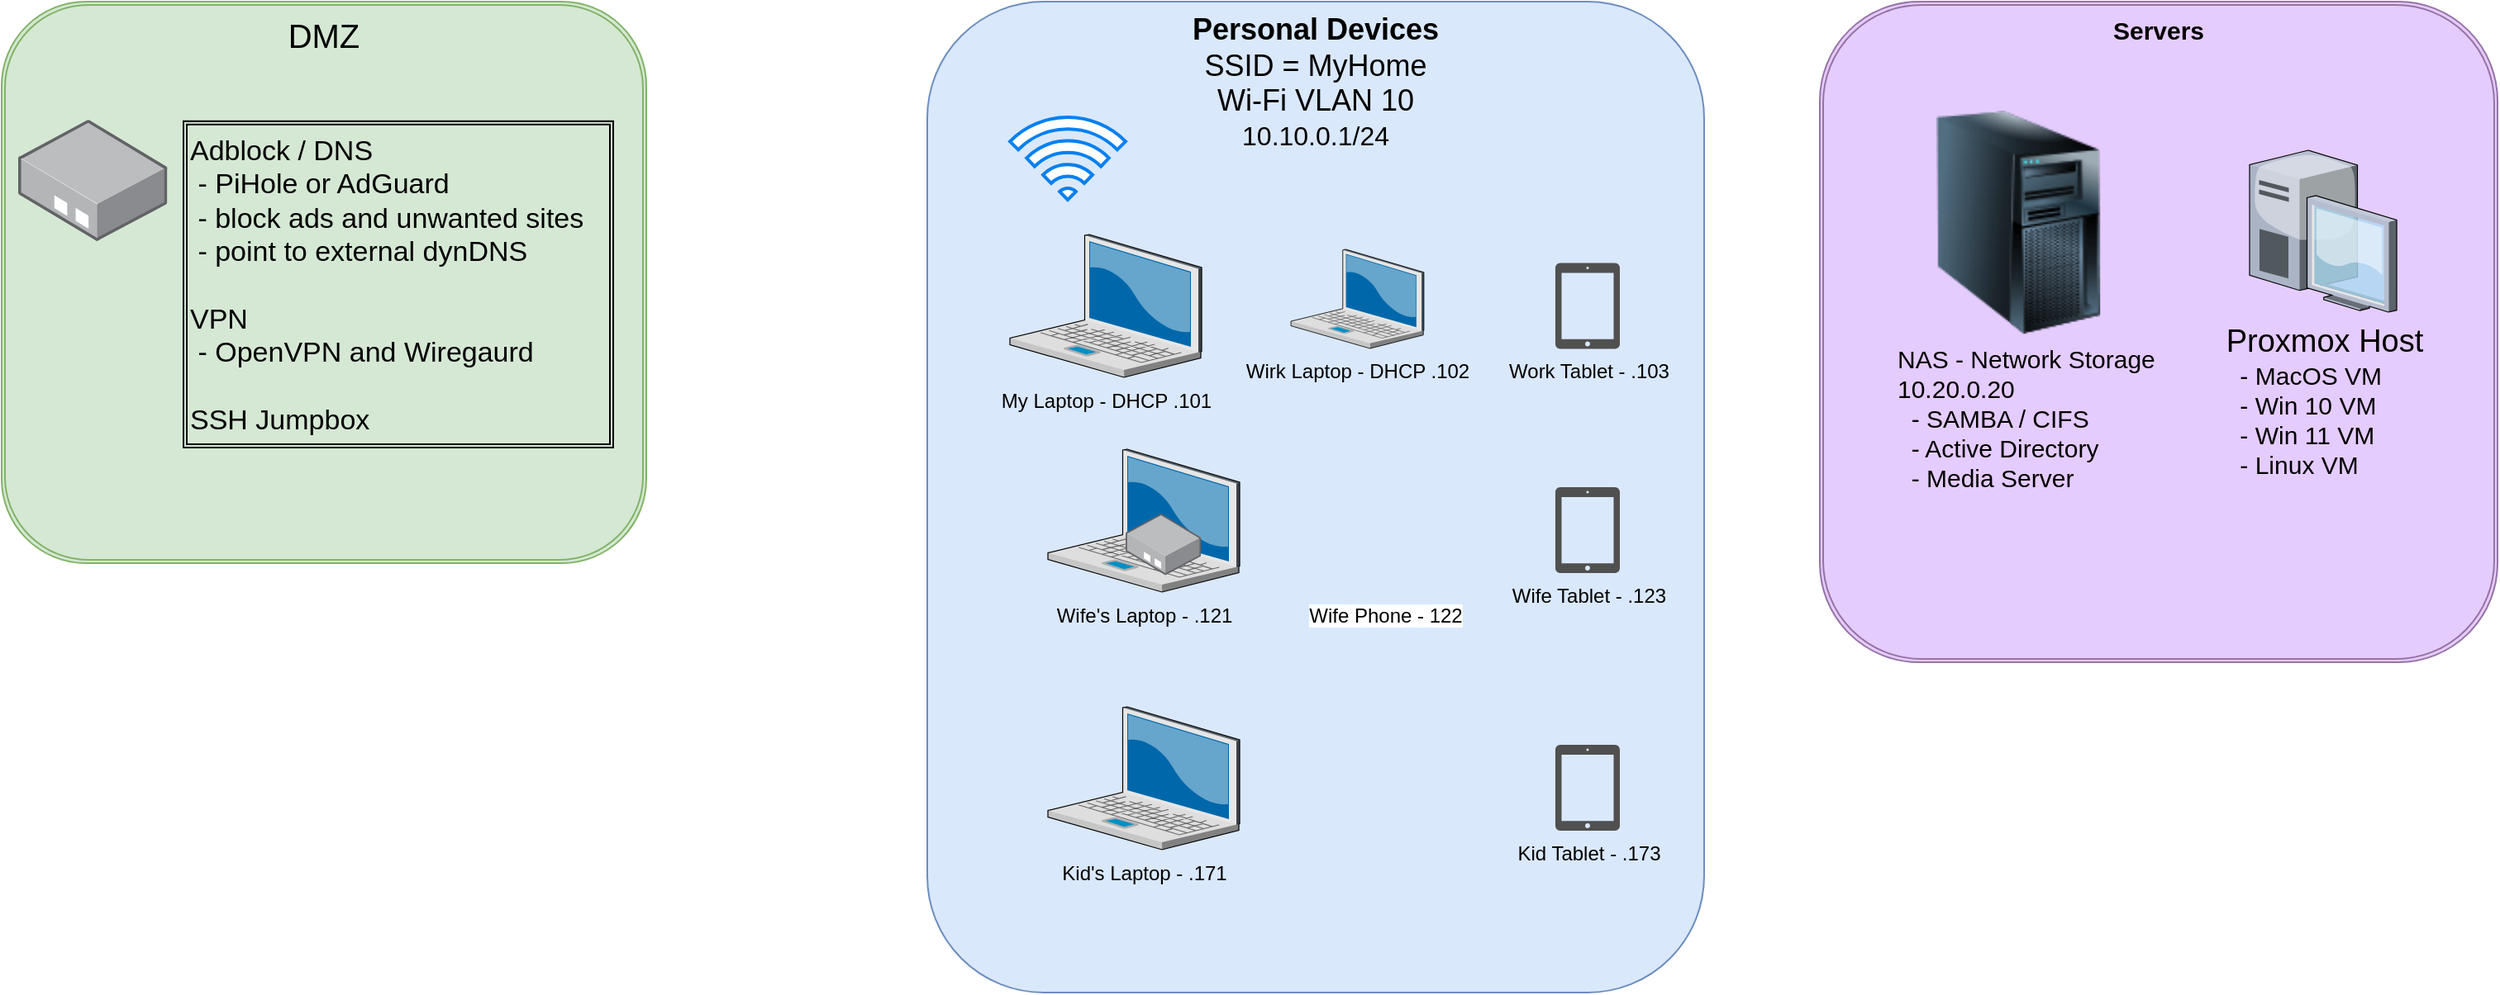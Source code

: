 <mxfile version="21.0.6" type="github">
  <diagram name="Page-1" id="CxP3ihrh33-720mjl4FX">
    <mxGraphModel dx="3159" dy="1194" grid="1" gridSize="10" guides="1" tooltips="1" connect="1" arrows="1" fold="1" page="1" pageScale="1" pageWidth="1200" pageHeight="1920" math="0" shadow="0">
      <root>
        <mxCell id="0" />
        <mxCell id="1" parent="0" />
        <mxCell id="Xmdy9W3AYmFhp-Yp_AOq-30" value="&lt;font style=&quot;font-size: 18px;&quot;&gt;&lt;sup&gt;&lt;b&gt;Servers&lt;/b&gt;&lt;/sup&gt;&lt;/font&gt;" style="shape=ext;double=1;rounded=1;whiteSpace=wrap;html=1;fillColor=#E5CCFF;strokeColor=#9673a6;verticalAlign=top;" vertex="1" parent="1">
          <mxGeometry x="280" y="250" width="410" height="400" as="geometry" />
        </mxCell>
        <mxCell id="Xmdy9W3AYmFhp-Yp_AOq-19" value="&lt;div style=&quot;text-align: left;&quot;&gt;&lt;span style=&quot;font-size: 19px; background-color: initial;&quot;&gt;Proxmox Host&lt;/span&gt;&lt;/div&gt;&lt;font style=&quot;font-size: 15px;&quot;&gt;&lt;div style=&quot;text-align: left;&quot;&gt;&lt;font style=&quot;background-color: initial; font-size: 15px;&quot;&gt;&amp;nbsp; -&lt;/font&gt;&lt;span style=&quot;background-color: initial;&quot;&gt;&amp;nbsp;MacOS VM&lt;/span&gt;&lt;/div&gt;&lt;/font&gt;&lt;div style=&quot;text-align: left; font-size: 15px;&quot;&gt;&lt;span style=&quot;background-color: initial;&quot;&gt;&lt;font style=&quot;font-size: 15px;&quot;&gt;&amp;nbsp; - Win 10 VM&lt;/font&gt;&lt;/span&gt;&lt;/div&gt;&lt;div style=&quot;text-align: left; font-size: 15px;&quot;&gt;&lt;span style=&quot;background-color: initial;&quot;&gt;&lt;font style=&quot;font-size: 15px;&quot;&gt;&amp;nbsp; - Win 11 VM&lt;/font&gt;&lt;/span&gt;&lt;/div&gt;&lt;div style=&quot;text-align: left; font-size: 15px;&quot;&gt;&lt;span style=&quot;background-color: initial;&quot;&gt;&lt;font style=&quot;font-size: 15px;&quot;&gt;&amp;nbsp; - Linux VM&amp;nbsp;&lt;/font&gt;&lt;/span&gt;&lt;/div&gt;" style="verticalLabelPosition=bottom;sketch=0;aspect=fixed;html=1;verticalAlign=top;strokeColor=none;align=center;outlineConnect=0;shape=mxgraph.citrix.desktop;" vertex="1" parent="1">
          <mxGeometry x="540" y="340.0" width="89" height="98" as="geometry" />
        </mxCell>
        <mxCell id="Xmdy9W3AYmFhp-Yp_AOq-21" value="" style="group;fontSize=20;" vertex="1" connectable="0" parent="1">
          <mxGeometry x="-260" y="250" width="470" height="600" as="geometry" />
        </mxCell>
        <mxCell id="Xmdy9W3AYmFhp-Yp_AOq-1" value="&lt;font style=&quot;&quot;&gt;&lt;span style=&quot;font-size: 18px;&quot;&gt;&lt;b&gt;Personal Devices&lt;/b&gt;&lt;/span&gt;&lt;br&gt;&lt;span style=&quot;font-size: 18px;&quot;&gt;SSID = MyHome&lt;/span&gt;&lt;br&gt;&lt;span style=&quot;font-size: 18px;&quot;&gt;Wi-Fi VLAN 10&lt;br&gt;&lt;/span&gt;&lt;font style=&quot;font-size: 16px;&quot;&gt;10.10.0.1/24&lt;/font&gt;&lt;br&gt;&lt;/font&gt;" style="rounded=1;whiteSpace=wrap;html=1;fillColor=#dae8fc;strokeColor=#6c8ebf;verticalAlign=top;" vertex="1" parent="Xmdy9W3AYmFhp-Yp_AOq-21">
          <mxGeometry width="470" height="600" as="geometry" />
        </mxCell>
        <mxCell id="Xmdy9W3AYmFhp-Yp_AOq-7" value="" style="html=1;verticalLabelPosition=bottom;align=center;labelBackgroundColor=#ffffff;verticalAlign=top;strokeWidth=2;strokeColor=#0080F0;shadow=0;dashed=0;shape=mxgraph.ios7.icons.wifi;pointerEvents=1" vertex="1" parent="Xmdy9W3AYmFhp-Yp_AOq-21">
          <mxGeometry x="50" y="70" width="70" height="50" as="geometry" />
        </mxCell>
        <mxCell id="Xmdy9W3AYmFhp-Yp_AOq-8" value="My Laptop - DHCP .101" style="verticalLabelPosition=bottom;sketch=0;aspect=fixed;html=1;verticalAlign=top;strokeColor=none;align=center;outlineConnect=0;shape=mxgraph.citrix.laptop_2;" vertex="1" parent="Xmdy9W3AYmFhp-Yp_AOq-21">
          <mxGeometry x="50" y="141" width="116" height="86.5" as="geometry" />
        </mxCell>
        <mxCell id="Xmdy9W3AYmFhp-Yp_AOq-11" value="Wife&#39;s Laptop - .121" style="verticalLabelPosition=bottom;sketch=0;aspect=fixed;html=1;verticalAlign=top;strokeColor=none;align=center;outlineConnect=0;shape=mxgraph.citrix.laptop_2;" vertex="1" parent="Xmdy9W3AYmFhp-Yp_AOq-21">
          <mxGeometry x="73" y="271" width="116" height="86.5" as="geometry" />
        </mxCell>
        <mxCell id="Xmdy9W3AYmFhp-Yp_AOq-12" value="Wife Tablet - .123" style="sketch=0;pointerEvents=1;shadow=0;dashed=0;html=1;strokeColor=none;fillColor=#505050;labelPosition=center;verticalLabelPosition=bottom;verticalAlign=top;outlineConnect=0;align=center;shape=mxgraph.office.devices.tablet_ipad;" vertex="1" parent="Xmdy9W3AYmFhp-Yp_AOq-21">
          <mxGeometry x="380" y="294" width="39" height="52" as="geometry" />
        </mxCell>
        <mxCell id="Xmdy9W3AYmFhp-Yp_AOq-13" value="Wife Phone - 122" style="shape=image;html=1;verticalAlign=top;verticalLabelPosition=bottom;labelBackgroundColor=#ffffff;imageAspect=0;aspect=fixed;image=https://cdn4.iconfinder.com/data/icons/smart-phones-technologies/128/iphone-color.png" vertex="1" parent="Xmdy9W3AYmFhp-Yp_AOq-21">
          <mxGeometry x="240" y="283.5" width="74" height="74" as="geometry" />
        </mxCell>
        <mxCell id="Xmdy9W3AYmFhp-Yp_AOq-16" value="Kid&#39;s Laptop - .171" style="verticalLabelPosition=bottom;sketch=0;aspect=fixed;html=1;verticalAlign=top;strokeColor=none;align=center;outlineConnect=0;shape=mxgraph.citrix.laptop_2;" vertex="1" parent="Xmdy9W3AYmFhp-Yp_AOq-21">
          <mxGeometry x="73" y="427" width="116" height="86.5" as="geometry" />
        </mxCell>
        <mxCell id="Xmdy9W3AYmFhp-Yp_AOq-17" value="Kid Tablet - .173" style="sketch=0;pointerEvents=1;shadow=0;dashed=0;html=1;strokeColor=none;fillColor=#505050;labelPosition=center;verticalLabelPosition=bottom;verticalAlign=top;outlineConnect=0;align=center;shape=mxgraph.office.devices.tablet_ipad;" vertex="1" parent="Xmdy9W3AYmFhp-Yp_AOq-21">
          <mxGeometry x="380" y="450" width="39" height="52" as="geometry" />
        </mxCell>
        <mxCell id="Xmdy9W3AYmFhp-Yp_AOq-18" value="Wirk Laptop - DHCP .102" style="verticalLabelPosition=bottom;sketch=0;aspect=fixed;html=1;verticalAlign=top;strokeColor=none;align=center;outlineConnect=0;shape=mxgraph.citrix.laptop_2;" vertex="1" parent="Xmdy9W3AYmFhp-Yp_AOq-21">
          <mxGeometry x="220" y="150" width="80.46" height="60" as="geometry" />
        </mxCell>
        <mxCell id="Xmdy9W3AYmFhp-Yp_AOq-20" value="Work Tablet - .103" style="sketch=0;pointerEvents=1;shadow=0;dashed=0;html=1;strokeColor=none;fillColor=#505050;labelPosition=center;verticalLabelPosition=bottom;verticalAlign=top;outlineConnect=0;align=center;shape=mxgraph.office.devices.tablet_ipad;" vertex="1" parent="Xmdy9W3AYmFhp-Yp_AOq-21">
          <mxGeometry x="380" y="158.25" width="39" height="52" as="geometry" />
        </mxCell>
        <mxCell id="Xmdy9W3AYmFhp-Yp_AOq-22" value="DMZ" style="shape=ext;double=1;rounded=1;whiteSpace=wrap;html=1;fillColor=#d5e8d4;strokeColor=#82b366;fontSize=20;verticalAlign=top;" vertex="1" parent="1">
          <mxGeometry x="-820" y="250" width="390" height="340" as="geometry" />
        </mxCell>
        <mxCell id="Xmdy9W3AYmFhp-Yp_AOq-24" value="" style="points=[];aspect=fixed;html=1;align=center;shadow=0;dashed=0;image;image=img/lib/allied_telesis/media_converters/Media_Converter_Standalone.svg;" vertex="1" parent="1">
          <mxGeometry x="-140" y="560" width="45.6" height="37.2" as="geometry" />
        </mxCell>
        <mxCell id="Xmdy9W3AYmFhp-Yp_AOq-26" value="" style="group" vertex="1" connectable="0" parent="1">
          <mxGeometry x="-810" y="321.4" width="90.21" height="73.6" as="geometry" />
        </mxCell>
        <mxCell id="Xmdy9W3AYmFhp-Yp_AOq-25" value="" style="points=[];aspect=fixed;html=1;align=center;shadow=0;dashed=0;image;image=img/lib/allied_telesis/media_converters/Media_Converter_Standalone.svg;" vertex="1" parent="Xmdy9W3AYmFhp-Yp_AOq-26">
          <mxGeometry width="90.21" height="73.6" as="geometry" />
        </mxCell>
        <mxCell id="Xmdy9W3AYmFhp-Yp_AOq-23" value="" style="shape=image;html=1;verticalAlign=top;verticalLabelPosition=bottom;labelBackgroundColor=#ffffff;imageAspect=0;aspect=fixed;image=https://cdn1.iconfinder.com/data/icons/fruit-136/64/Fruit_iconfree_Filled_Outline_raspberry-healthy-organic-food-fruit_icon-128.png" vertex="1" parent="Xmdy9W3AYmFhp-Yp_AOq-26">
          <mxGeometry x="33.31" y="13.6" width="23.6" height="23.6" as="geometry" />
        </mxCell>
        <mxCell id="Xmdy9W3AYmFhp-Yp_AOq-27" value="&lt;font style=&quot;font-size: 17px;&quot;&gt;Adblock / DNS&lt;br&gt;&amp;nbsp;- PiHole or AdGuard&lt;br&gt;&amp;nbsp;- block ads and unwanted sites&lt;br&gt;&amp;nbsp;- point to external dynDNS&lt;br&gt;&lt;br&gt;VPN&lt;br&gt;&amp;nbsp;- OpenVPN and Wiregaurd&lt;br&gt;&lt;br&gt;SSH Jumpbox&lt;br&gt;&lt;/font&gt;" style="shape=ext;double=1;rounded=0;whiteSpace=wrap;html=1;fillColor=none;align=left;verticalAlign=top;" vertex="1" parent="1">
          <mxGeometry x="-710" y="322.4" width="260" height="197.6" as="geometry" />
        </mxCell>
        <mxCell id="Xmdy9W3AYmFhp-Yp_AOq-46" value="" style="group" vertex="1" connectable="0" parent="1">
          <mxGeometry x="325" y="316" width="150" height="135.1" as="geometry" />
        </mxCell>
        <mxCell id="Xmdy9W3AYmFhp-Yp_AOq-32" value="&lt;font style=&quot;font-size: 15px;&quot;&gt;&lt;font style=&quot;font-size: 15px;&quot;&gt;NAS - Network Storage&lt;br&gt;&lt;/font&gt;10.20.0.20&lt;br&gt;&amp;nbsp; - SAMBA / CIFS&lt;br&gt;&amp;nbsp; - Active Directory&lt;br&gt;&lt;div style=&quot;&quot;&gt;&lt;span style=&quot;background-color: initial;&quot;&gt;&amp;nbsp; - Media Server&lt;/span&gt;&lt;/div&gt;&lt;/font&gt;" style="image;html=1;image=img/lib/clip_art/computers/Server_Tower_128x128.png;imageBackground=none;labelBackgroundColor=none;align=left;" vertex="1" parent="Xmdy9W3AYmFhp-Yp_AOq-46">
          <mxGeometry width="150" height="135.1" as="geometry" />
        </mxCell>
        <mxCell id="Xmdy9W3AYmFhp-Yp_AOq-45" value="" style="group" vertex="1" connectable="0" parent="Xmdy9W3AYmFhp-Yp_AOq-46">
          <mxGeometry x="30" y="20" width="42.94" height="94.94" as="geometry" />
        </mxCell>
        <mxCell id="Xmdy9W3AYmFhp-Yp_AOq-40" value="" style="shape=image;html=1;verticalAlign=top;verticalLabelPosition=bottom;labelBackgroundColor=#ffffff;imageAspect=0;aspect=fixed;image=https://cdn4.iconfinder.com/data/icons/computer-hardware/128/Harddrive_Vista.png" vertex="1" parent="Xmdy9W3AYmFhp-Yp_AOq-45">
          <mxGeometry width="40" height="40" as="geometry" />
        </mxCell>
        <mxCell id="Xmdy9W3AYmFhp-Yp_AOq-44" value="" style="shape=image;html=1;verticalAlign=top;verticalLabelPosition=bottom;labelBackgroundColor=#ffffff;imageAspect=0;aspect=fixed;image=https://cdn4.iconfinder.com/data/icons/computer-hardware/128/Harddrive_Vista.png" vertex="1" parent="Xmdy9W3AYmFhp-Yp_AOq-45">
          <mxGeometry y="52" width="42.94" height="42.94" as="geometry" />
        </mxCell>
        <mxCell id="Xmdy9W3AYmFhp-Yp_AOq-41" value="" style="shape=image;html=1;verticalAlign=top;verticalLabelPosition=bottom;labelBackgroundColor=#ffffff;imageAspect=0;aspect=fixed;image=https://cdn4.iconfinder.com/data/icons/computer-hardware/128/Harddrive_Vista.png" vertex="1" parent="Xmdy9W3AYmFhp-Yp_AOq-45">
          <mxGeometry y="26.06" width="42.94" height="42.94" as="geometry" />
        </mxCell>
      </root>
    </mxGraphModel>
  </diagram>
</mxfile>
